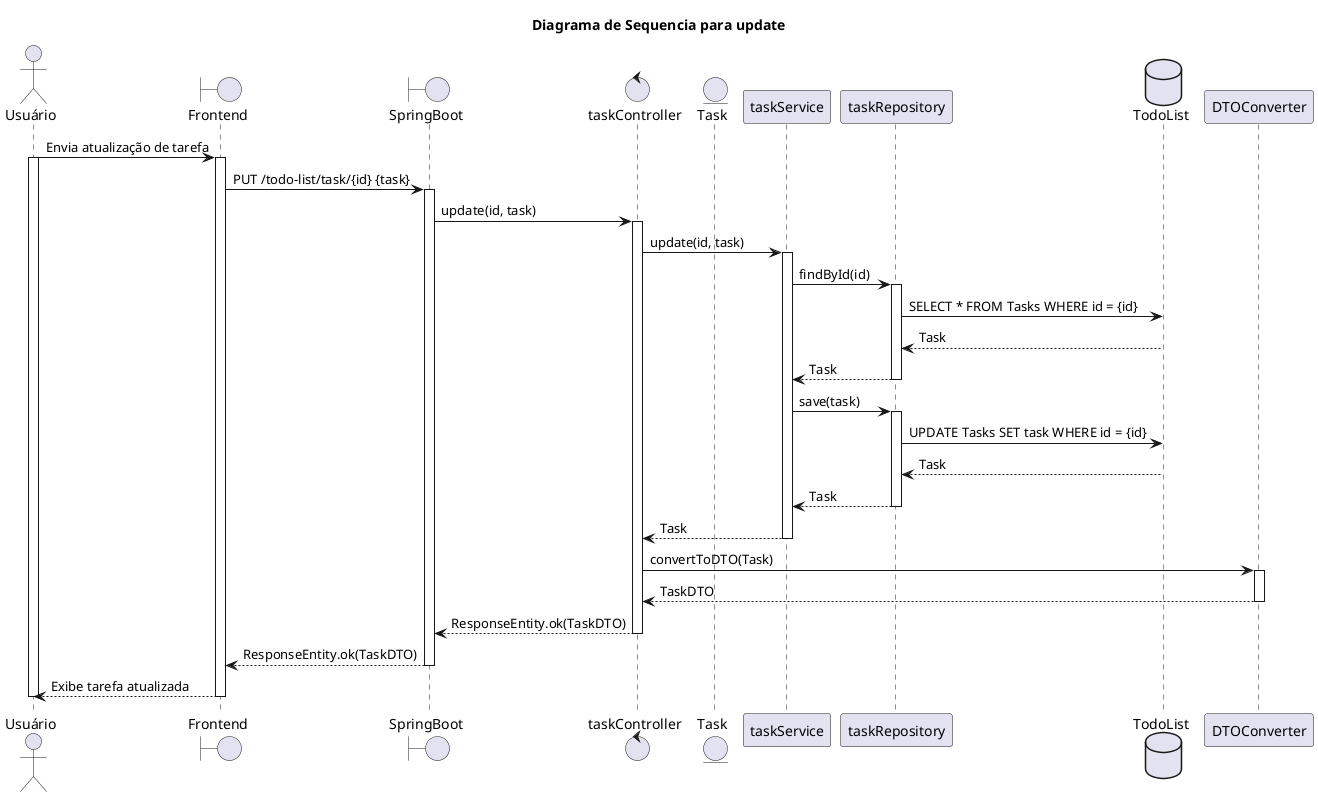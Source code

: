 @startuml
title Diagrama de Sequencia para update

actor Usuário
Boundary Frontend
Boundary SpringBoot
Control taskController
Entity Task
Participant taskService
Participant taskRepository
Database TodoList

Usuário -> Frontend: Envia atualização de tarefa
activate Usuário
activate Frontend
Frontend -> SpringBoot: PUT /todo-list/task/{id} {task}
activate SpringBoot
SpringBoot -> taskController: update(id, task)
activate taskController
taskController -> taskService: update(id, task)
activate taskService
taskService -> taskRepository: findById(id)
activate taskRepository
taskRepository -> TodoList: SELECT * FROM Tasks WHERE id = {id}
TodoList --> taskRepository: Task
taskRepository --> taskService: Task
deactivate taskRepository
taskService -> taskRepository: save(task)
activate taskRepository
taskRepository -> TodoList: UPDATE Tasks SET task WHERE id = {id}
TodoList --> taskRepository: Task
taskRepository --> taskService: Task
deactivate taskRepository
taskService --> taskController: Task
deactivate taskService
taskController -> DTOConverter: convertToDTO(Task)
activate DTOConverter
DTOConverter --> taskController: TaskDTO
deactivate DTOConverter
taskController --> SpringBoot: ResponseEntity.ok(TaskDTO)
deactivate taskController
SpringBoot --> Frontend: ResponseEntity.ok(TaskDTO)
deactivate SpringBoot
Frontend --> Usuário: Exibe tarefa atualizada
deactivate Frontend
deactivate Usuário
@enduml
